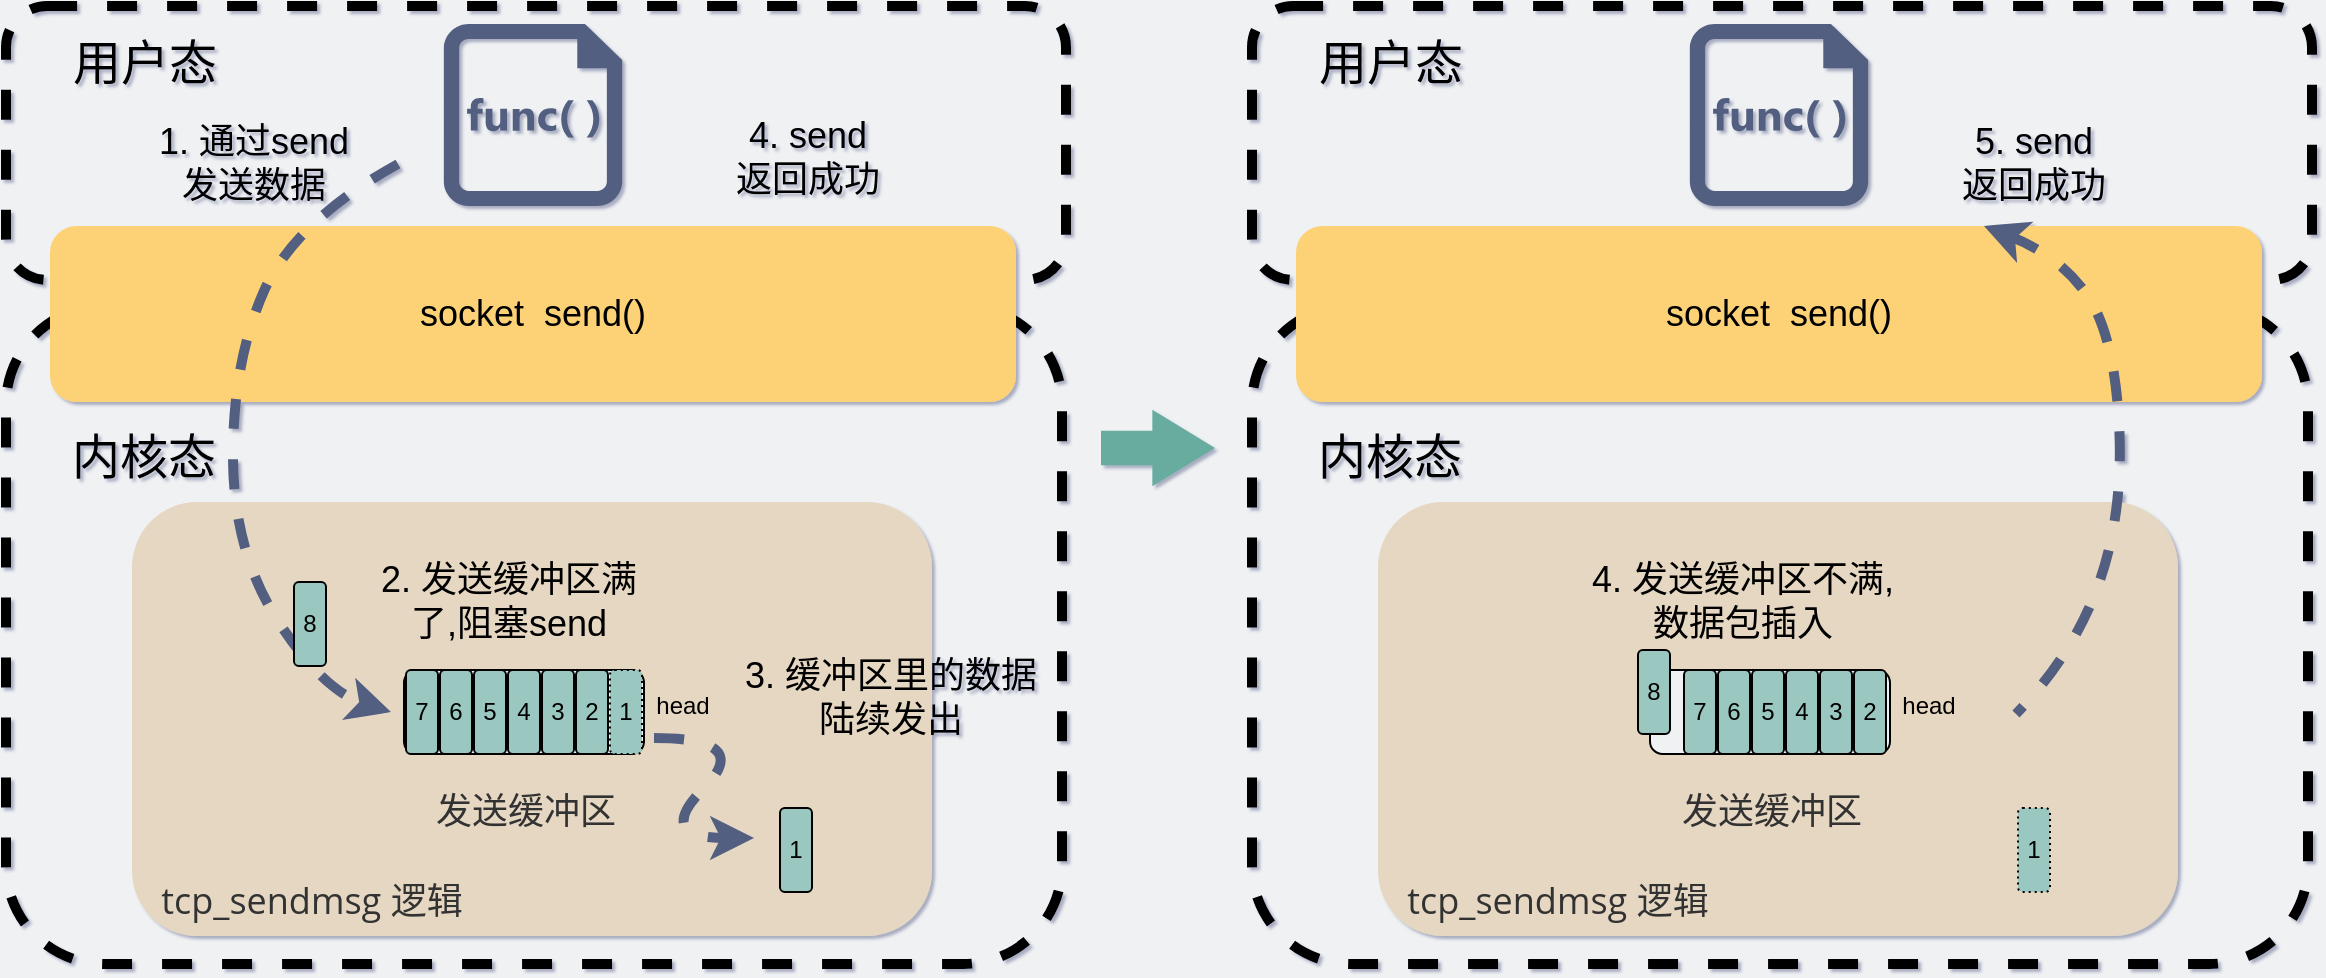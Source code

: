 <mxfile version="22.0.8" type="github">
  <diagram id="3228e29e-7158-1315-38df-8450db1d8a1d" name="Page-1">
    <mxGraphModel dx="1274" dy="2078" grid="0" gridSize="10" guides="1" tooltips="1" connect="1" arrows="1" fold="1" page="1" pageScale="1" pageWidth="600" pageHeight="550" background="#EFF1F3" math="0" shadow="1">
      <root>
        <mxCell id="0" />
        <mxCell id="1" parent="0" />
        <mxCell id="ijSoyV1o0yViyPh6vLqH-12" value="" style="rounded=1;whiteSpace=wrap;html=1;dashed=1;strokeWidth=5;fillColor=none;" vertex="1" parent="1">
          <mxGeometry x="641" y="-514" width="530" height="137" as="geometry" />
        </mxCell>
        <mxCell id="Zxyhw3o_makbFYxT9f12-17" value="" style="rounded=1;whiteSpace=wrap;html=1;dashed=1;strokeWidth=5;fillColor=none;" parent="1" vertex="1">
          <mxGeometry x="18" y="-364" width="528" height="329" as="geometry" />
        </mxCell>
        <mxCell id="Zxyhw3o_makbFYxT9f12-14" value="" style="rounded=1;whiteSpace=wrap;html=1;strokeColor=none;fontSize=18;labelBackgroundColor=none;fillColor=#E6D7C2;" parent="1" vertex="1">
          <mxGeometry x="81" y="-266" width="400" height="217" as="geometry" />
        </mxCell>
        <mxCell id="pCjDIv-f0e-wGzuPs2K4-11" value="" style="rounded=1;whiteSpace=wrap;html=1;fillColor=#EFF1F3;" parent="1" vertex="1">
          <mxGeometry x="217" y="-182" width="120" height="42" as="geometry" />
        </mxCell>
        <mxCell id="Zxyhw3o_makbFYxT9f12-7" value="" style="rounded=1;whiteSpace=wrap;html=1;dashed=1;strokeWidth=5;fillColor=none;" parent="1" vertex="1">
          <mxGeometry x="18" y="-514" width="530" height="137" as="geometry" />
        </mxCell>
        <mxCell id="Zxyhw3o_makbFYxT9f12-2" value="&lt;font style=&quot;font-size: 18px&quot;&gt;socket&amp;nbsp; send()&lt;/font&gt;" style="rounded=1;whiteSpace=wrap;html=1;strokeColor=none;labelBackgroundColor=none;fillColor=#FDD276;" parent="1" vertex="1">
          <mxGeometry x="40" y="-404" width="483" height="88" as="geometry" />
        </mxCell>
        <mxCell id="Zxyhw3o_makbFYxT9f12-11" value="&lt;font style=&quot;font-size: 24px&quot;&gt;用户态&lt;/font&gt;" style="text;html=1;strokeColor=none;fillColor=none;align=center;verticalAlign=middle;whiteSpace=wrap;rounded=0;dashed=1;" parent="1" vertex="1">
          <mxGeometry x="21" y="-495" width="132.5" height="20" as="geometry" />
        </mxCell>
        <mxCell id="Zxyhw3o_makbFYxT9f12-12" value="&lt;font style=&quot;font-size: 24px&quot;&gt;内核态&lt;/font&gt;" style="text;html=1;strokeColor=none;align=center;verticalAlign=middle;whiteSpace=wrap;rounded=0;dashed=1;labelBackgroundColor=none;" parent="1" vertex="1">
          <mxGeometry x="36.25" y="-298" width="102" height="20" as="geometry" />
        </mxCell>
        <mxCell id="222Te1zxGotTQ1m0-dcR-3" value="" style="aspect=fixed;pointerEvents=1;shadow=0;dashed=0;html=1;strokeColor=none;labelPosition=center;verticalLabelPosition=bottom;verticalAlign=top;align=center;shape=mxgraph.mscae.enterprise.code_file;fillColor=#535E80;" parent="1" vertex="1">
          <mxGeometry x="236.91" y="-505" width="89.18" height="91" as="geometry" />
        </mxCell>
        <mxCell id="ZfyCddCFMZxiEYEglCBR-1" value="&lt;font color=&quot;#333333&quot; face=&quot;open sans, clear sans, helvetica neue, helvetica, arial, sans-serif&quot;&gt;&lt;span style=&quot;font-size: 18px&quot;&gt;tcp_sendmsg 逻辑&lt;/span&gt;&lt;/font&gt;" style="text;html=1;strokeColor=none;fillColor=none;align=center;verticalAlign=middle;whiteSpace=wrap;rounded=0;" parent="1" vertex="1">
          <mxGeometry x="93" y="-91" width="156" height="48" as="geometry" />
        </mxCell>
        <mxCell id="ZfyCddCFMZxiEYEglCBR-2" value="1" style="rounded=1;whiteSpace=wrap;html=1;fillColor=#9AC7BF;dashed=1;strokeWidth=1;dashPattern=1 2;" parent="1" vertex="1">
          <mxGeometry x="320" y="-182" width="16" height="42" as="geometry" />
        </mxCell>
        <mxCell id="ZfyCddCFMZxiEYEglCBR-3" value="&lt;font color=&quot;#333333&quot; face=&quot;open sans, clear sans, helvetica neue, helvetica, arial, sans-serif&quot;&gt;&lt;span style=&quot;font-size: 18px&quot;&gt;发送缓冲区&lt;/span&gt;&lt;/font&gt;" style="text;html=1;strokeColor=none;fillColor=none;align=center;verticalAlign=middle;whiteSpace=wrap;rounded=0;" parent="1" vertex="1">
          <mxGeometry x="223" y="-134" width="110" height="43" as="geometry" />
        </mxCell>
        <mxCell id="ZfyCddCFMZxiEYEglCBR-4" value="2" style="rounded=1;whiteSpace=wrap;html=1;fillColor=#9AC7BF;" parent="1" vertex="1">
          <mxGeometry x="303" y="-182" width="16" height="42" as="geometry" />
        </mxCell>
        <mxCell id="ZfyCddCFMZxiEYEglCBR-5" value="3" style="rounded=1;whiteSpace=wrap;html=1;fillColor=#9AC7BF;" parent="1" vertex="1">
          <mxGeometry x="286" y="-182" width="16" height="42" as="geometry" />
        </mxCell>
        <mxCell id="ZfyCddCFMZxiEYEglCBR-6" value="4" style="rounded=1;whiteSpace=wrap;html=1;fillColor=#9AC7BF;" parent="1" vertex="1">
          <mxGeometry x="269" y="-182" width="16" height="42" as="geometry" />
        </mxCell>
        <mxCell id="222Te1zxGotTQ1m0-dcR-4" value="" style="curved=1;endArrow=classic;html=1;strokeColor=#535E80;strokeWidth=5;dashed=1;exitX=1;exitY=0.5;exitDx=0;exitDy=0;" parent="1" edge="1" source="ZfyCddCFMZxiEYEglCBR-8">
          <mxGeometry width="50" height="50" relative="1" as="geometry">
            <mxPoint x="185.5" y="-422" as="sourcePoint" />
            <mxPoint x="210.5" y="-161" as="targetPoint" />
            <Array as="points">
              <mxPoint x="162.5" y="-406.5" />
              <mxPoint x="131.5" y="-336.5" />
              <mxPoint x="131.5" y="-241.5" />
              <mxPoint x="176.5" y="-171.5" />
            </Array>
          </mxGeometry>
        </mxCell>
        <mxCell id="ZfyCddCFMZxiEYEglCBR-8" value="&lt;font style=&quot;font-size: 18px&quot;&gt;1. 通过send &lt;br&gt;发送数据&lt;/font&gt;" style="text;html=1;strokeColor=none;fillColor=none;align=center;verticalAlign=middle;whiteSpace=wrap;rounded=0;" parent="1" vertex="1">
          <mxGeometry x="70" y="-459" width="144" height="48" as="geometry" />
        </mxCell>
        <mxCell id="ZfyCddCFMZxiEYEglCBR-9" value="&lt;font style=&quot;font-size: 18px&quot;&gt;2. 发送缓冲区满了,阻塞send&lt;/font&gt;" style="text;html=1;strokeColor=none;fillColor=none;align=center;verticalAlign=middle;whiteSpace=wrap;rounded=0;" parent="1" vertex="1">
          <mxGeometry x="195" y="-240" width="149" height="48" as="geometry" />
        </mxCell>
        <mxCell id="ZfyCddCFMZxiEYEglCBR-10" value="head" style="text;html=1;strokeColor=none;fillColor=none;align=center;verticalAlign=middle;whiteSpace=wrap;rounded=0;" parent="1" vertex="1">
          <mxGeometry x="339" y="-174" width="35" height="20" as="geometry" />
        </mxCell>
        <mxCell id="ZfyCddCFMZxiEYEglCBR-11" value="&lt;font style=&quot;font-size: 18px&quot;&gt;5. send&lt;br&gt;返回成功&lt;/font&gt;" style="text;html=1;strokeColor=none;fillColor=none;align=center;verticalAlign=middle;whiteSpace=wrap;rounded=0;" parent="1" vertex="1">
          <mxGeometry x="960" y="-459" width="144" height="48" as="geometry" />
        </mxCell>
        <mxCell id="ijSoyV1o0yViyPh6vLqH-1" value="8" style="rounded=1;whiteSpace=wrap;html=1;fillColor=#9AC7BF;" vertex="1" parent="1">
          <mxGeometry x="162" y="-226" width="16" height="42" as="geometry" />
        </mxCell>
        <mxCell id="ijSoyV1o0yViyPh6vLqH-2" value="5" style="rounded=1;whiteSpace=wrap;html=1;fillColor=#9AC7BF;" vertex="1" parent="1">
          <mxGeometry x="252" y="-182" width="16" height="42" as="geometry" />
        </mxCell>
        <mxCell id="ijSoyV1o0yViyPh6vLqH-3" value="6" style="rounded=1;whiteSpace=wrap;html=1;fillColor=#9AC7BF;" vertex="1" parent="1">
          <mxGeometry x="235" y="-182" width="16" height="42" as="geometry" />
        </mxCell>
        <mxCell id="ijSoyV1o0yViyPh6vLqH-4" value="7" style="rounded=1;whiteSpace=wrap;html=1;fillColor=#9AC7BF;" vertex="1" parent="1">
          <mxGeometry x="218" y="-182" width="16" height="42" as="geometry" />
        </mxCell>
        <mxCell id="ijSoyV1o0yViyPh6vLqH-6" value="" style="curved=1;endArrow=classic;html=1;rounded=0;strokeWidth=5;strokeColor=#535E80;dashed=1;" edge="1" parent="1">
          <mxGeometry width="50" height="50" relative="1" as="geometry">
            <mxPoint x="342" y="-148" as="sourcePoint" />
            <mxPoint x="392" y="-98" as="targetPoint" />
            <Array as="points">
              <mxPoint x="392" y="-148" />
              <mxPoint x="342" y="-98" />
            </Array>
          </mxGeometry>
        </mxCell>
        <mxCell id="ijSoyV1o0yViyPh6vLqH-7" value="1" style="rounded=1;whiteSpace=wrap;html=1;fillColor=#9AC7BF;" vertex="1" parent="1">
          <mxGeometry x="405" y="-113" width="16" height="42" as="geometry" />
        </mxCell>
        <mxCell id="ijSoyV1o0yViyPh6vLqH-8" value="&lt;font style=&quot;font-size: 18px&quot;&gt;3. 缓冲区里的数据陆续发出&lt;/font&gt;" style="text;html=1;strokeColor=none;fillColor=none;align=center;verticalAlign=middle;whiteSpace=wrap;rounded=0;" vertex="1" parent="1">
          <mxGeometry x="386" y="-192" width="149" height="48" as="geometry" />
        </mxCell>
        <mxCell id="ijSoyV1o0yViyPh6vLqH-9" value="" style="rounded=1;whiteSpace=wrap;html=1;dashed=1;strokeWidth=5;fillColor=none;" vertex="1" parent="1">
          <mxGeometry x="641" y="-364" width="528" height="329" as="geometry" />
        </mxCell>
        <mxCell id="ijSoyV1o0yViyPh6vLqH-10" value="" style="rounded=1;whiteSpace=wrap;html=1;strokeColor=none;fontSize=18;labelBackgroundColor=none;fillColor=#E6D7C2;" vertex="1" parent="1">
          <mxGeometry x="704" y="-266" width="400" height="217" as="geometry" />
        </mxCell>
        <mxCell id="ijSoyV1o0yViyPh6vLqH-11" value="" style="rounded=1;whiteSpace=wrap;html=1;fillColor=#EFF1F3;" vertex="1" parent="1">
          <mxGeometry x="840" y="-182" width="120" height="42" as="geometry" />
        </mxCell>
        <mxCell id="ijSoyV1o0yViyPh6vLqH-13" value="&lt;font style=&quot;font-size: 18px&quot;&gt;socket&amp;nbsp; send()&lt;/font&gt;" style="rounded=1;whiteSpace=wrap;html=1;strokeColor=none;labelBackgroundColor=none;fillColor=#FDD276;" vertex="1" parent="1">
          <mxGeometry x="663" y="-404" width="483" height="88" as="geometry" />
        </mxCell>
        <mxCell id="ijSoyV1o0yViyPh6vLqH-14" value="&lt;font style=&quot;font-size: 24px&quot;&gt;用户态&lt;/font&gt;" style="text;html=1;strokeColor=none;fillColor=none;align=center;verticalAlign=middle;whiteSpace=wrap;rounded=0;dashed=1;" vertex="1" parent="1">
          <mxGeometry x="644" y="-495" width="132.5" height="20" as="geometry" />
        </mxCell>
        <mxCell id="ijSoyV1o0yViyPh6vLqH-15" value="&lt;font style=&quot;font-size: 24px&quot;&gt;内核态&lt;/font&gt;" style="text;html=1;strokeColor=none;align=center;verticalAlign=middle;whiteSpace=wrap;rounded=0;dashed=1;labelBackgroundColor=none;" vertex="1" parent="1">
          <mxGeometry x="659.25" y="-298" width="102" height="20" as="geometry" />
        </mxCell>
        <mxCell id="ijSoyV1o0yViyPh6vLqH-16" value="" style="aspect=fixed;pointerEvents=1;shadow=0;dashed=0;html=1;strokeColor=none;labelPosition=center;verticalLabelPosition=bottom;verticalAlign=top;align=center;shape=mxgraph.mscae.enterprise.code_file;fillColor=#535E80;" vertex="1" parent="1">
          <mxGeometry x="859.91" y="-505" width="89.18" height="91" as="geometry" />
        </mxCell>
        <mxCell id="ijSoyV1o0yViyPh6vLqH-17" value="&lt;font color=&quot;#333333&quot; face=&quot;open sans, clear sans, helvetica neue, helvetica, arial, sans-serif&quot;&gt;&lt;span style=&quot;font-size: 18px&quot;&gt;tcp_sendmsg 逻辑&lt;/span&gt;&lt;/font&gt;" style="text;html=1;strokeColor=none;fillColor=none;align=center;verticalAlign=middle;whiteSpace=wrap;rounded=0;" vertex="1" parent="1">
          <mxGeometry x="716" y="-91" width="156" height="48" as="geometry" />
        </mxCell>
        <mxCell id="ijSoyV1o0yViyPh6vLqH-18" value="1" style="rounded=1;whiteSpace=wrap;html=1;fillColor=#9AC7BF;dashed=1;strokeWidth=1;dashPattern=1 2;" vertex="1" parent="1">
          <mxGeometry x="1024" y="-113" width="16" height="42" as="geometry" />
        </mxCell>
        <mxCell id="ijSoyV1o0yViyPh6vLqH-19" value="&lt;font color=&quot;#333333&quot; face=&quot;open sans, clear sans, helvetica neue, helvetica, arial, sans-serif&quot;&gt;&lt;span style=&quot;font-size: 18px&quot;&gt;发送缓冲区&lt;/span&gt;&lt;/font&gt;" style="text;html=1;strokeColor=none;fillColor=none;align=center;verticalAlign=middle;whiteSpace=wrap;rounded=0;" vertex="1" parent="1">
          <mxGeometry x="846" y="-134" width="110" height="43" as="geometry" />
        </mxCell>
        <mxCell id="ijSoyV1o0yViyPh6vLqH-20" value="2" style="rounded=1;whiteSpace=wrap;html=1;fillColor=#9AC7BF;" vertex="1" parent="1">
          <mxGeometry x="942" y="-182" width="16" height="42" as="geometry" />
        </mxCell>
        <mxCell id="ijSoyV1o0yViyPh6vLqH-21" value="3" style="rounded=1;whiteSpace=wrap;html=1;fillColor=#9AC7BF;" vertex="1" parent="1">
          <mxGeometry x="925" y="-182" width="16" height="42" as="geometry" />
        </mxCell>
        <mxCell id="ijSoyV1o0yViyPh6vLqH-22" value="4" style="rounded=1;whiteSpace=wrap;html=1;fillColor=#9AC7BF;" vertex="1" parent="1">
          <mxGeometry x="908" y="-182" width="16" height="42" as="geometry" />
        </mxCell>
        <mxCell id="ijSoyV1o0yViyPh6vLqH-25" value="&lt;font style=&quot;font-size: 18px&quot;&gt;4. 发送缓冲区不满,数据包插入&lt;/font&gt;" style="text;html=1;strokeColor=none;fillColor=none;align=center;verticalAlign=middle;whiteSpace=wrap;rounded=0;" vertex="1" parent="1">
          <mxGeometry x="806" y="-240" width="161" height="48" as="geometry" />
        </mxCell>
        <mxCell id="ijSoyV1o0yViyPh6vLqH-26" value="head" style="text;html=1;strokeColor=none;fillColor=none;align=center;verticalAlign=middle;whiteSpace=wrap;rounded=0;" vertex="1" parent="1">
          <mxGeometry x="962" y="-174" width="35" height="20" as="geometry" />
        </mxCell>
        <mxCell id="ijSoyV1o0yViyPh6vLqH-27" value="8" style="rounded=1;whiteSpace=wrap;html=1;fillColor=#9AC7BF;" vertex="1" parent="1">
          <mxGeometry x="834" y="-192" width="16" height="42" as="geometry" />
        </mxCell>
        <mxCell id="ijSoyV1o0yViyPh6vLqH-28" value="5" style="rounded=1;whiteSpace=wrap;html=1;fillColor=#9AC7BF;" vertex="1" parent="1">
          <mxGeometry x="891" y="-182" width="16" height="42" as="geometry" />
        </mxCell>
        <mxCell id="ijSoyV1o0yViyPh6vLqH-29" value="6" style="rounded=1;whiteSpace=wrap;html=1;fillColor=#9AC7BF;" vertex="1" parent="1">
          <mxGeometry x="874" y="-182" width="16" height="42" as="geometry" />
        </mxCell>
        <mxCell id="ijSoyV1o0yViyPh6vLqH-30" value="7" style="rounded=1;whiteSpace=wrap;html=1;fillColor=#9AC7BF;" vertex="1" parent="1">
          <mxGeometry x="857" y="-182" width="16" height="42" as="geometry" />
        </mxCell>
        <mxCell id="ijSoyV1o0yViyPh6vLqH-34" value="" style="shape=flexArrow;endArrow=classic;html=1;rounded=0;strokeColor=none;fillColor=#67AB9F;width=17.297;endSize=10.108;" edge="1" parent="1">
          <mxGeometry width="50" height="50" relative="1" as="geometry">
            <mxPoint x="565" y="-293" as="sourcePoint" />
            <mxPoint x="623" y="-293" as="targetPoint" />
          </mxGeometry>
        </mxCell>
        <mxCell id="ijSoyV1o0yViyPh6vLqH-35" value="&lt;font style=&quot;font-size: 18px&quot;&gt;4. send&lt;br&gt;返回成功&lt;/font&gt;" style="text;html=1;strokeColor=none;fillColor=none;align=center;verticalAlign=middle;whiteSpace=wrap;rounded=0;" vertex="1" parent="1">
          <mxGeometry x="347" y="-462" width="144" height="48" as="geometry" />
        </mxCell>
        <mxCell id="ijSoyV1o0yViyPh6vLqH-36" value="" style="curved=1;endArrow=none;html=1;strokeColor=#535E80;strokeWidth=5;dashed=1;startArrow=classic;startFill=1;endFill=0;" edge="1" parent="1">
          <mxGeometry width="50" height="50" relative="1" as="geometry">
            <mxPoint x="1007" y="-404" as="sourcePoint" />
            <mxPoint x="1023" y="-160" as="targetPoint" />
            <Array as="points">
              <mxPoint x="1045" y="-389" />
              <mxPoint x="1072" y="-350" />
              <mxPoint x="1077" y="-261" />
              <mxPoint x="1052" y="-190" />
            </Array>
          </mxGeometry>
        </mxCell>
      </root>
    </mxGraphModel>
  </diagram>
</mxfile>
